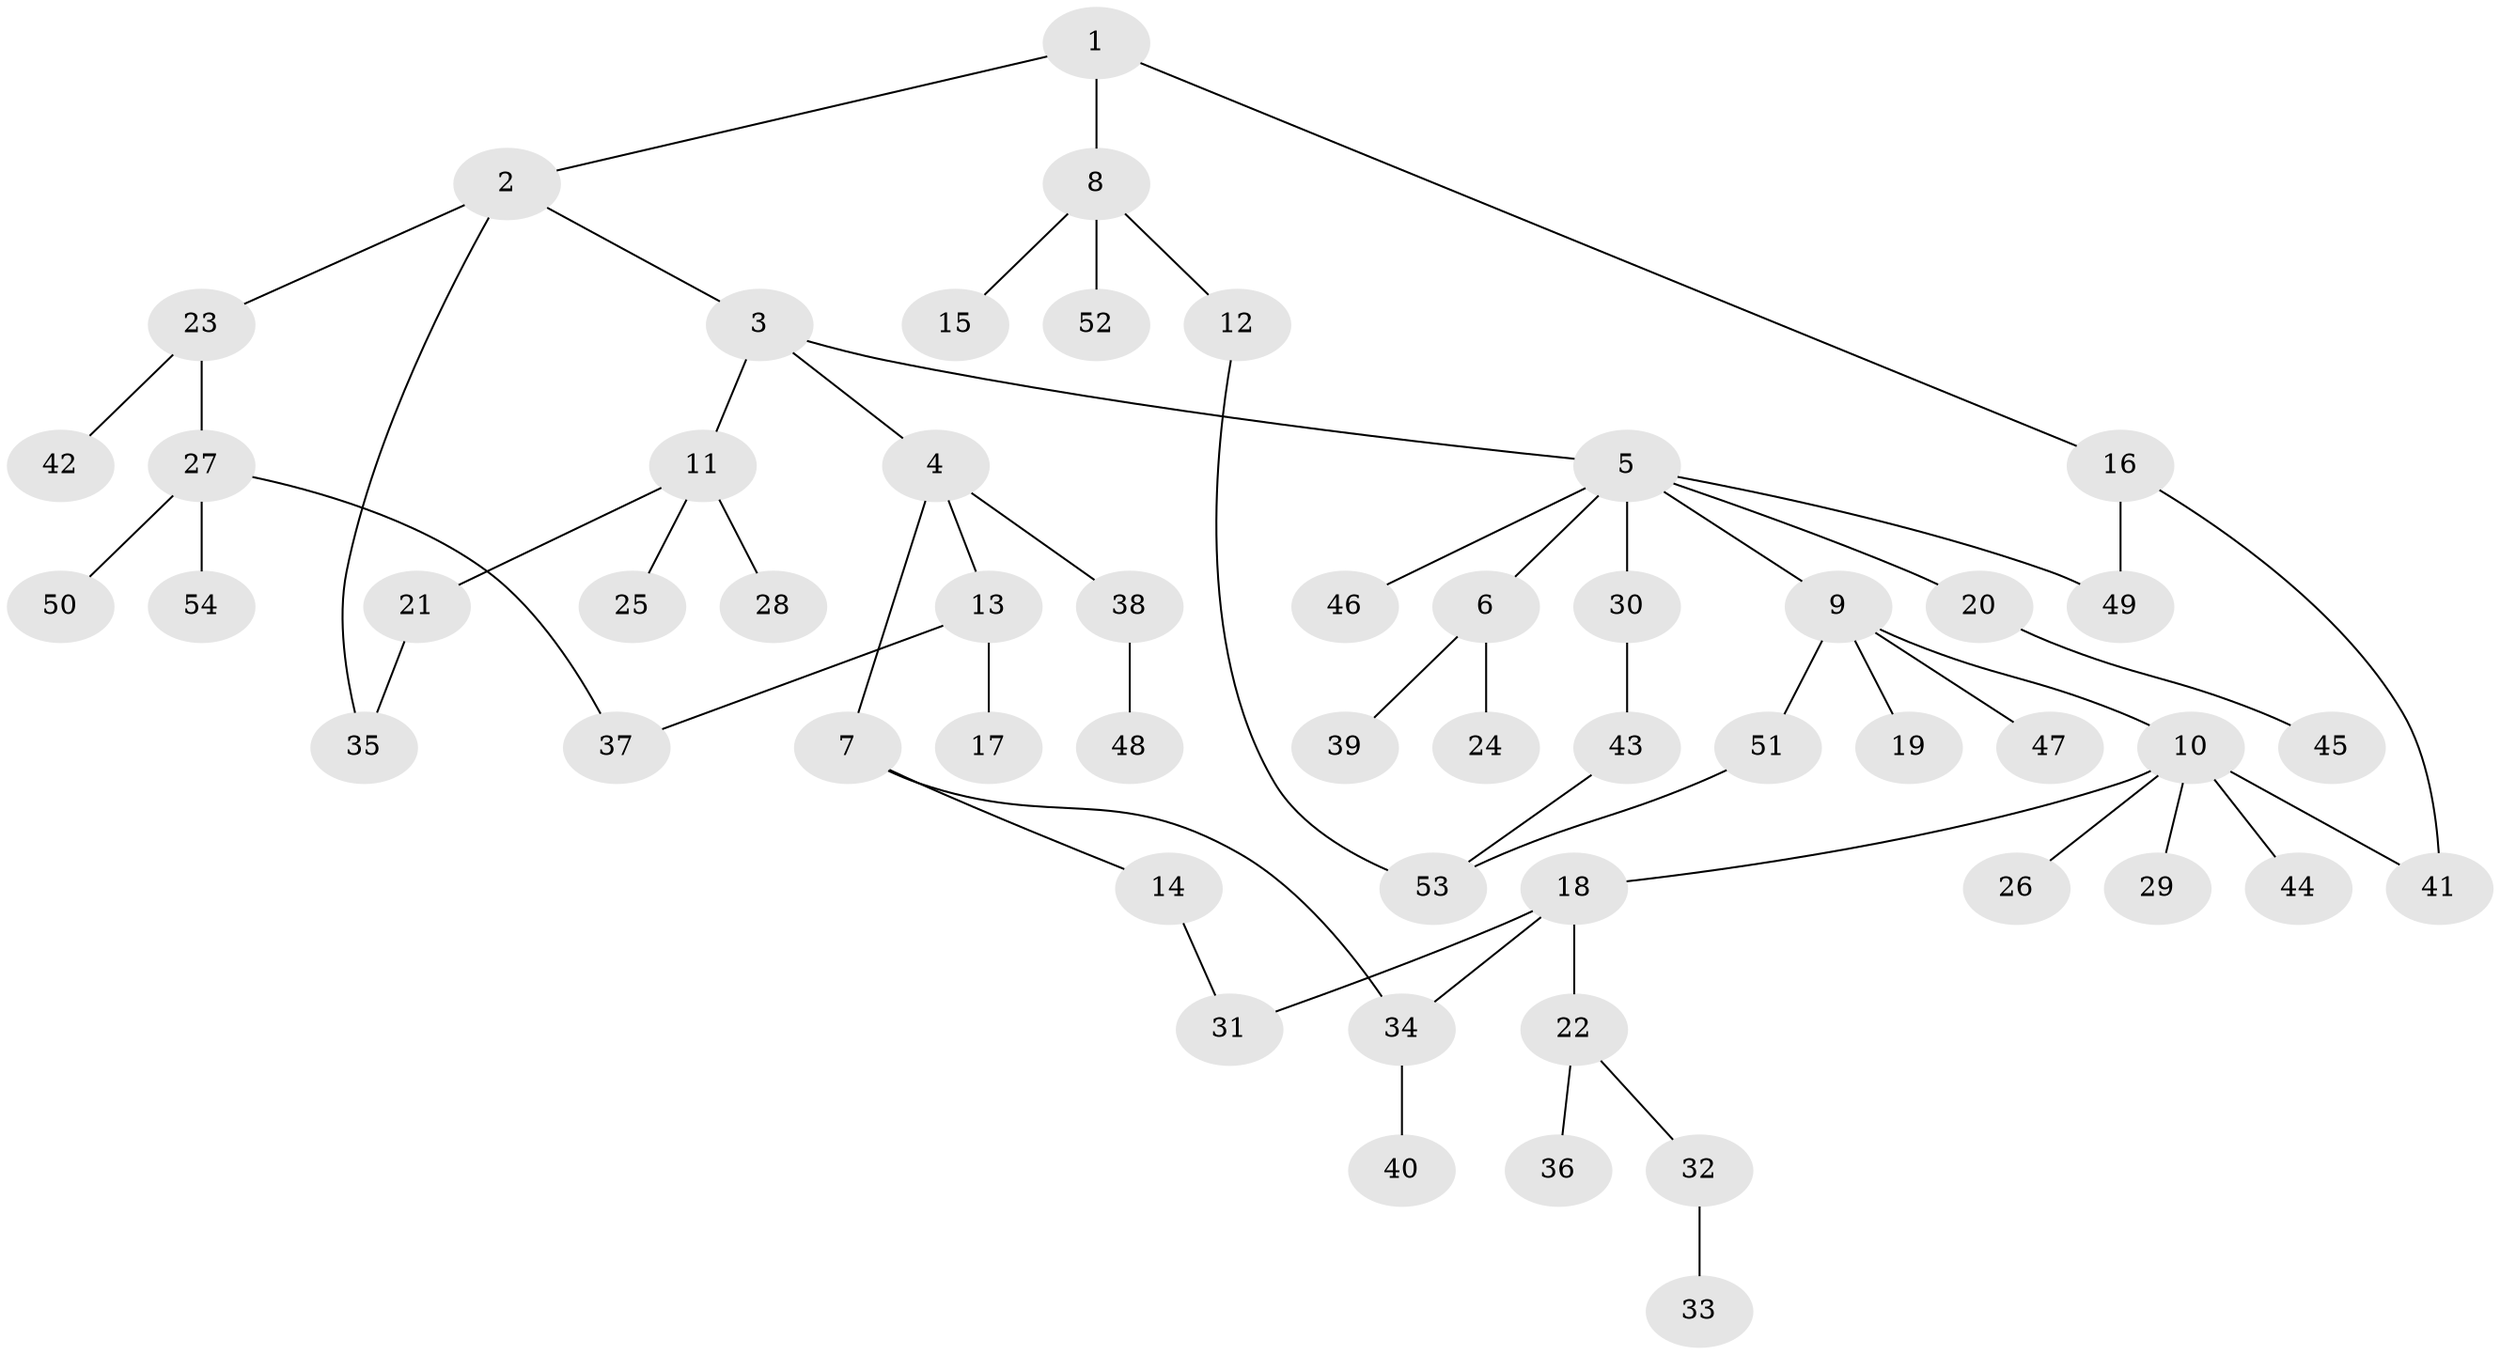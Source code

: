 // coarse degree distribution, {3: 0.18421052631578946, 4: 0.13157894736842105, 6: 0.05263157894736842, 2: 0.34210526315789475, 1: 0.2894736842105263}
// Generated by graph-tools (version 1.1) at 2025/48/03/04/25 22:48:36]
// undirected, 54 vertices, 61 edges
graph export_dot {
  node [color=gray90,style=filled];
  1;
  2;
  3;
  4;
  5;
  6;
  7;
  8;
  9;
  10;
  11;
  12;
  13;
  14;
  15;
  16;
  17;
  18;
  19;
  20;
  21;
  22;
  23;
  24;
  25;
  26;
  27;
  28;
  29;
  30;
  31;
  32;
  33;
  34;
  35;
  36;
  37;
  38;
  39;
  40;
  41;
  42;
  43;
  44;
  45;
  46;
  47;
  48;
  49;
  50;
  51;
  52;
  53;
  54;
  1 -- 2;
  1 -- 8;
  1 -- 16;
  2 -- 3;
  2 -- 23;
  2 -- 35;
  3 -- 4;
  3 -- 5;
  3 -- 11;
  4 -- 7;
  4 -- 13;
  4 -- 38;
  5 -- 6;
  5 -- 9;
  5 -- 20;
  5 -- 30;
  5 -- 46;
  5 -- 49;
  6 -- 24;
  6 -- 39;
  7 -- 14;
  7 -- 34;
  8 -- 12;
  8 -- 15;
  8 -- 52;
  9 -- 10;
  9 -- 19;
  9 -- 47;
  9 -- 51;
  10 -- 18;
  10 -- 26;
  10 -- 29;
  10 -- 44;
  10 -- 41;
  11 -- 21;
  11 -- 25;
  11 -- 28;
  12 -- 53;
  13 -- 17;
  13 -- 37;
  14 -- 31;
  16 -- 41;
  16 -- 49;
  18 -- 22;
  18 -- 34;
  18 -- 31;
  20 -- 45;
  21 -- 35;
  22 -- 32;
  22 -- 36;
  23 -- 27;
  23 -- 42;
  27 -- 50;
  27 -- 54;
  27 -- 37;
  30 -- 43;
  32 -- 33;
  34 -- 40;
  38 -- 48;
  43 -- 53;
  51 -- 53;
}

